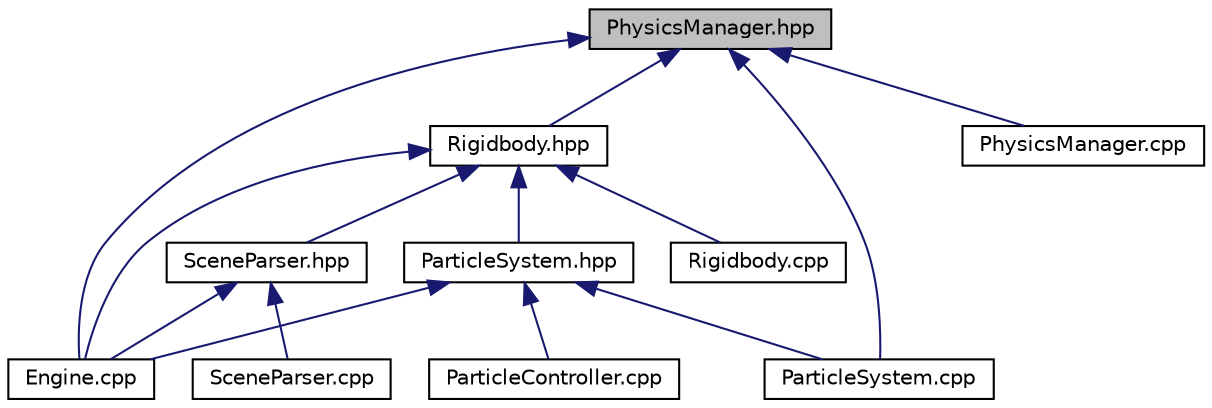 digraph "PhysicsManager.hpp"
{
  edge [fontname="Helvetica",fontsize="10",labelfontname="Helvetica",labelfontsize="10"];
  node [fontname="Helvetica",fontsize="10",shape=record];
  Node12 [label="PhysicsManager.hpp",height=0.2,width=0.4,color="black", fillcolor="grey75", style="filled", fontcolor="black"];
  Node12 -> Node13 [dir="back",color="midnightblue",fontsize="10",style="solid",fontname="Helvetica"];
  Node13 [label="Rigidbody.hpp",height=0.2,width=0.4,color="black", fillcolor="white", style="filled",URL="$_rigidbody_8hpp.html"];
  Node13 -> Node14 [dir="back",color="midnightblue",fontsize="10",style="solid",fontname="Helvetica"];
  Node14 [label="SceneParser.hpp",height=0.2,width=0.4,color="black", fillcolor="white", style="filled",URL="$_scene_parser_8hpp.html"];
  Node14 -> Node15 [dir="back",color="midnightblue",fontsize="10",style="solid",fontname="Helvetica"];
  Node15 [label="Engine.cpp",height=0.2,width=0.4,color="black", fillcolor="white", style="filled",URL="$_engine_8cpp.html"];
  Node14 -> Node16 [dir="back",color="midnightblue",fontsize="10",style="solid",fontname="Helvetica"];
  Node16 [label="SceneParser.cpp",height=0.2,width=0.4,color="black", fillcolor="white", style="filled",URL="$_scene_parser_8cpp.html"];
  Node13 -> Node17 [dir="back",color="midnightblue",fontsize="10",style="solid",fontname="Helvetica"];
  Node17 [label="ParticleSystem.hpp",height=0.2,width=0.4,color="black", fillcolor="white", style="filled",URL="$_particle_system_8hpp.html"];
  Node17 -> Node15 [dir="back",color="midnightblue",fontsize="10",style="solid",fontname="Helvetica"];
  Node17 -> Node18 [dir="back",color="midnightblue",fontsize="10",style="solid",fontname="Helvetica"];
  Node18 [label="ParticleController.cpp",height=0.2,width=0.4,color="black", fillcolor="white", style="filled",URL="$_particle_controller_8cpp.html"];
  Node17 -> Node19 [dir="back",color="midnightblue",fontsize="10",style="solid",fontname="Helvetica"];
  Node19 [label="ParticleSystem.cpp",height=0.2,width=0.4,color="black", fillcolor="white", style="filled",URL="$_particle_system_8cpp.html"];
  Node13 -> Node15 [dir="back",color="midnightblue",fontsize="10",style="solid",fontname="Helvetica"];
  Node13 -> Node20 [dir="back",color="midnightblue",fontsize="10",style="solid",fontname="Helvetica"];
  Node20 [label="Rigidbody.cpp",height=0.2,width=0.4,color="black", fillcolor="white", style="filled",URL="$_rigidbody_8cpp.html"];
  Node12 -> Node15 [dir="back",color="midnightblue",fontsize="10",style="solid",fontname="Helvetica"];
  Node12 -> Node19 [dir="back",color="midnightblue",fontsize="10",style="solid",fontname="Helvetica"];
  Node12 -> Node21 [dir="back",color="midnightblue",fontsize="10",style="solid",fontname="Helvetica"];
  Node21 [label="PhysicsManager.cpp",height=0.2,width=0.4,color="black", fillcolor="white", style="filled",URL="$_physics_manager_8cpp.html"];
}
